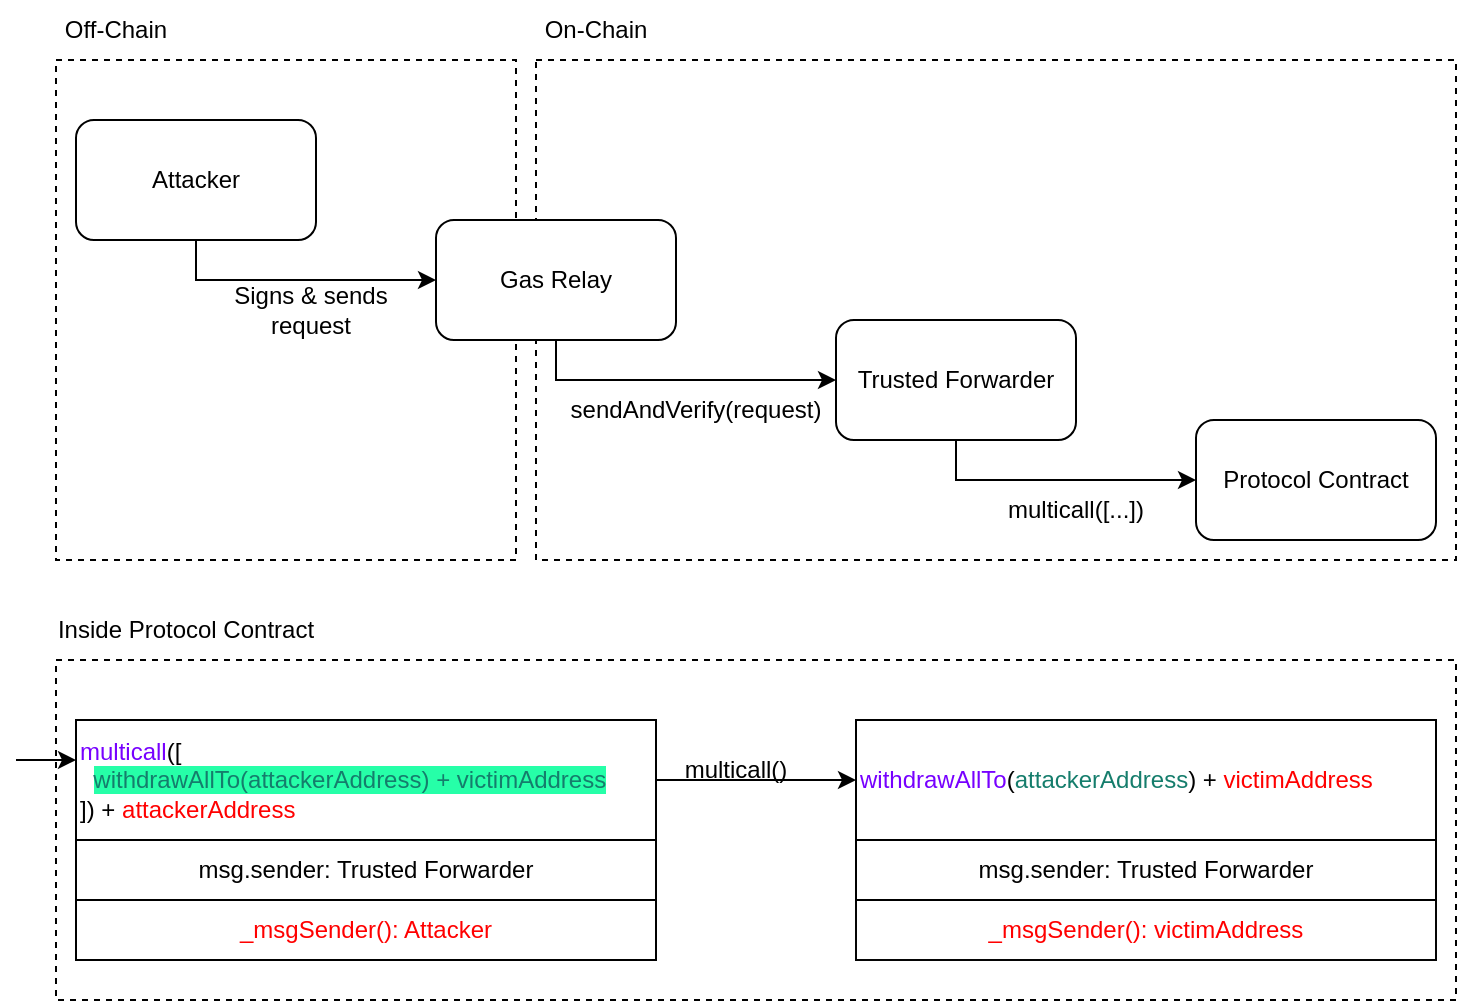 <mxfile version="22.1.17" type="device">
  <diagram name="Page-1" id="G36I1ciaqv593En-_ECq">
    <mxGraphModel dx="2236" dy="826" grid="1" gridSize="10" guides="1" tooltips="1" connect="1" arrows="1" fold="1" page="1" pageScale="1" pageWidth="850" pageHeight="1100" math="0" shadow="0">
      <root>
        <mxCell id="0" />
        <mxCell id="1" parent="0" />
        <mxCell id="DLTjrxGn0ioGPJwoFfjm-32" value="" style="rounded=0;whiteSpace=wrap;html=1;fillColor=none;dashed=1;" vertex="1" parent="1">
          <mxGeometry x="20" y="350" width="700" height="170" as="geometry" />
        </mxCell>
        <mxCell id="DLTjrxGn0ioGPJwoFfjm-1" value="" style="rounded=0;whiteSpace=wrap;html=1;fillColor=none;dashed=1;" vertex="1" parent="1">
          <mxGeometry x="20" y="50" width="230" height="250" as="geometry" />
        </mxCell>
        <mxCell id="DLTjrxGn0ioGPJwoFfjm-2" value="" style="rounded=0;whiteSpace=wrap;html=1;fillColor=none;dashed=1;" vertex="1" parent="1">
          <mxGeometry x="260" y="50" width="460" height="250" as="geometry" />
        </mxCell>
        <mxCell id="DLTjrxGn0ioGPJwoFfjm-3" value="Off-Chain" style="text;html=1;strokeColor=none;fillColor=none;align=center;verticalAlign=middle;whiteSpace=wrap;rounded=0;" vertex="1" parent="1">
          <mxGeometry x="20" y="20" width="60" height="30" as="geometry" />
        </mxCell>
        <mxCell id="DLTjrxGn0ioGPJwoFfjm-4" value="On-Chain" style="text;html=1;strokeColor=none;fillColor=none;align=center;verticalAlign=middle;whiteSpace=wrap;rounded=0;" vertex="1" parent="1">
          <mxGeometry x="260" y="20" width="60" height="30" as="geometry" />
        </mxCell>
        <mxCell id="DLTjrxGn0ioGPJwoFfjm-8" style="edgeStyle=orthogonalEdgeStyle;rounded=0;orthogonalLoop=1;jettySize=auto;html=1;exitX=0.5;exitY=1;exitDx=0;exitDy=0;entryX=0;entryY=0.5;entryDx=0;entryDy=0;" edge="1" parent="1" source="DLTjrxGn0ioGPJwoFfjm-5" target="DLTjrxGn0ioGPJwoFfjm-7">
          <mxGeometry relative="1" as="geometry" />
        </mxCell>
        <mxCell id="DLTjrxGn0ioGPJwoFfjm-5" value="Attacker" style="rounded=1;whiteSpace=wrap;html=1;" vertex="1" parent="1">
          <mxGeometry x="30" y="80" width="120" height="60" as="geometry" />
        </mxCell>
        <mxCell id="DLTjrxGn0ioGPJwoFfjm-25" style="edgeStyle=orthogonalEdgeStyle;rounded=0;orthogonalLoop=1;jettySize=auto;html=1;exitX=0.5;exitY=1;exitDx=0;exitDy=0;entryX=0;entryY=0.5;entryDx=0;entryDy=0;" edge="1" parent="1" source="DLTjrxGn0ioGPJwoFfjm-6" target="DLTjrxGn0ioGPJwoFfjm-24">
          <mxGeometry relative="1" as="geometry" />
        </mxCell>
        <mxCell id="DLTjrxGn0ioGPJwoFfjm-6" value="Trusted Forwarder" style="rounded=1;whiteSpace=wrap;html=1;" vertex="1" parent="1">
          <mxGeometry x="410" y="180" width="120" height="60" as="geometry" />
        </mxCell>
        <mxCell id="DLTjrxGn0ioGPJwoFfjm-10" style="edgeStyle=orthogonalEdgeStyle;rounded=0;orthogonalLoop=1;jettySize=auto;html=1;exitX=0.5;exitY=1;exitDx=0;exitDy=0;entryX=0;entryY=0.5;entryDx=0;entryDy=0;" edge="1" parent="1" source="DLTjrxGn0ioGPJwoFfjm-7" target="DLTjrxGn0ioGPJwoFfjm-6">
          <mxGeometry relative="1" as="geometry" />
        </mxCell>
        <mxCell id="DLTjrxGn0ioGPJwoFfjm-7" value="Gas Relay" style="rounded=1;whiteSpace=wrap;html=1;" vertex="1" parent="1">
          <mxGeometry x="210" y="130" width="120" height="60" as="geometry" />
        </mxCell>
        <mxCell id="DLTjrxGn0ioGPJwoFfjm-9" value="Signs &amp;amp; sends request" style="text;html=1;strokeColor=none;fillColor=none;align=center;verticalAlign=middle;whiteSpace=wrap;rounded=0;" vertex="1" parent="1">
          <mxGeometry x="100" y="160" width="95" height="30" as="geometry" />
        </mxCell>
        <mxCell id="DLTjrxGn0ioGPJwoFfjm-11" value="sendAndVerify(request)" style="text;html=1;strokeColor=none;fillColor=none;align=center;verticalAlign=middle;whiteSpace=wrap;rounded=0;" vertex="1" parent="1">
          <mxGeometry x="310" y="210" width="60" height="30" as="geometry" />
        </mxCell>
        <mxCell id="DLTjrxGn0ioGPJwoFfjm-24" value="Protocol Contract" style="rounded=1;whiteSpace=wrap;html=1;" vertex="1" parent="1">
          <mxGeometry x="590" y="230" width="120" height="60" as="geometry" />
        </mxCell>
        <mxCell id="DLTjrxGn0ioGPJwoFfjm-27" value="multicall([...])" style="text;html=1;strokeColor=none;fillColor=none;align=center;verticalAlign=middle;whiteSpace=wrap;rounded=0;" vertex="1" parent="1">
          <mxGeometry x="500" y="260" width="60" height="30" as="geometry" />
        </mxCell>
        <mxCell id="DLTjrxGn0ioGPJwoFfjm-38" style="edgeStyle=orthogonalEdgeStyle;rounded=0;orthogonalLoop=1;jettySize=auto;html=1;exitX=1;exitY=0.5;exitDx=0;exitDy=0;entryX=0;entryY=0.5;entryDx=0;entryDy=0;" edge="1" parent="1" source="DLTjrxGn0ioGPJwoFfjm-28" target="DLTjrxGn0ioGPJwoFfjm-35">
          <mxGeometry relative="1" as="geometry" />
        </mxCell>
        <mxCell id="DLTjrxGn0ioGPJwoFfjm-28" value="&lt;font color=&quot;#7700ff&quot;&gt;multicall&lt;/font&gt;([&lt;br&gt;&amp;nbsp; &lt;font style=&quot;background-color: rgb(38, 255, 168);&quot; color=&quot;#157d6c&quot;&gt;withdrawAllTo(attackerAddress) + victimAddress&lt;/font&gt;&lt;br&gt;]) + &lt;font color=&quot;#ff0000&quot;&gt;attackerAddress&lt;/font&gt;" style="rounded=0;whiteSpace=wrap;html=1;align=left;" vertex="1" parent="1">
          <mxGeometry x="30" y="380" width="290" height="60" as="geometry" />
        </mxCell>
        <mxCell id="DLTjrxGn0ioGPJwoFfjm-29" value="&lt;font color=&quot;#ff0000&quot;&gt;_msgSender(): Attacker&lt;/font&gt;" style="rounded=0;whiteSpace=wrap;html=1;" vertex="1" parent="1">
          <mxGeometry x="30" y="470" width="290" height="30" as="geometry" />
        </mxCell>
        <mxCell id="DLTjrxGn0ioGPJwoFfjm-31" value="msg.sender: Trusted Forwarder" style="rounded=0;whiteSpace=wrap;html=1;" vertex="1" parent="1">
          <mxGeometry x="30" y="440" width="290" height="30" as="geometry" />
        </mxCell>
        <mxCell id="DLTjrxGn0ioGPJwoFfjm-33" value="Inside Protocol Contract" style="text;html=1;strokeColor=none;fillColor=none;align=center;verticalAlign=middle;whiteSpace=wrap;rounded=0;" vertex="1" parent="1">
          <mxGeometry x="10" y="320" width="150" height="30" as="geometry" />
        </mxCell>
        <mxCell id="DLTjrxGn0ioGPJwoFfjm-34" value="" style="endArrow=classic;html=1;rounded=0;" edge="1" parent="1">
          <mxGeometry width="50" height="50" relative="1" as="geometry">
            <mxPoint y="400" as="sourcePoint" />
            <mxPoint x="30" y="400" as="targetPoint" />
          </mxGeometry>
        </mxCell>
        <mxCell id="DLTjrxGn0ioGPJwoFfjm-35" value="&lt;font color=&quot;#7700ff&quot;&gt;withdrawAllTo&lt;/font&gt;(&lt;font color=&quot;#157d6c&quot;&gt;attackerAddress&lt;/font&gt;) + &lt;font color=&quot;#ff0000&quot;&gt;victimAddress&lt;/font&gt;" style="rounded=0;whiteSpace=wrap;html=1;align=left;" vertex="1" parent="1">
          <mxGeometry x="420" y="380" width="290" height="60" as="geometry" />
        </mxCell>
        <mxCell id="DLTjrxGn0ioGPJwoFfjm-36" value="&lt;font color=&quot;#ff0000&quot;&gt;_msgSender(): victimAddress&lt;/font&gt;" style="rounded=0;whiteSpace=wrap;html=1;strokeColor=#050505;" vertex="1" parent="1">
          <mxGeometry x="420" y="470" width="290" height="30" as="geometry" />
        </mxCell>
        <mxCell id="DLTjrxGn0ioGPJwoFfjm-37" value="msg.sender: Trusted Forwarder" style="rounded=0;whiteSpace=wrap;html=1;" vertex="1" parent="1">
          <mxGeometry x="420" y="440" width="290" height="30" as="geometry" />
        </mxCell>
        <mxCell id="DLTjrxGn0ioGPJwoFfjm-39" value="multicall()" style="text;html=1;strokeColor=none;fillColor=none;align=center;verticalAlign=middle;whiteSpace=wrap;rounded=0;" vertex="1" parent="1">
          <mxGeometry x="330" y="390" width="60" height="30" as="geometry" />
        </mxCell>
      </root>
    </mxGraphModel>
  </diagram>
</mxfile>
